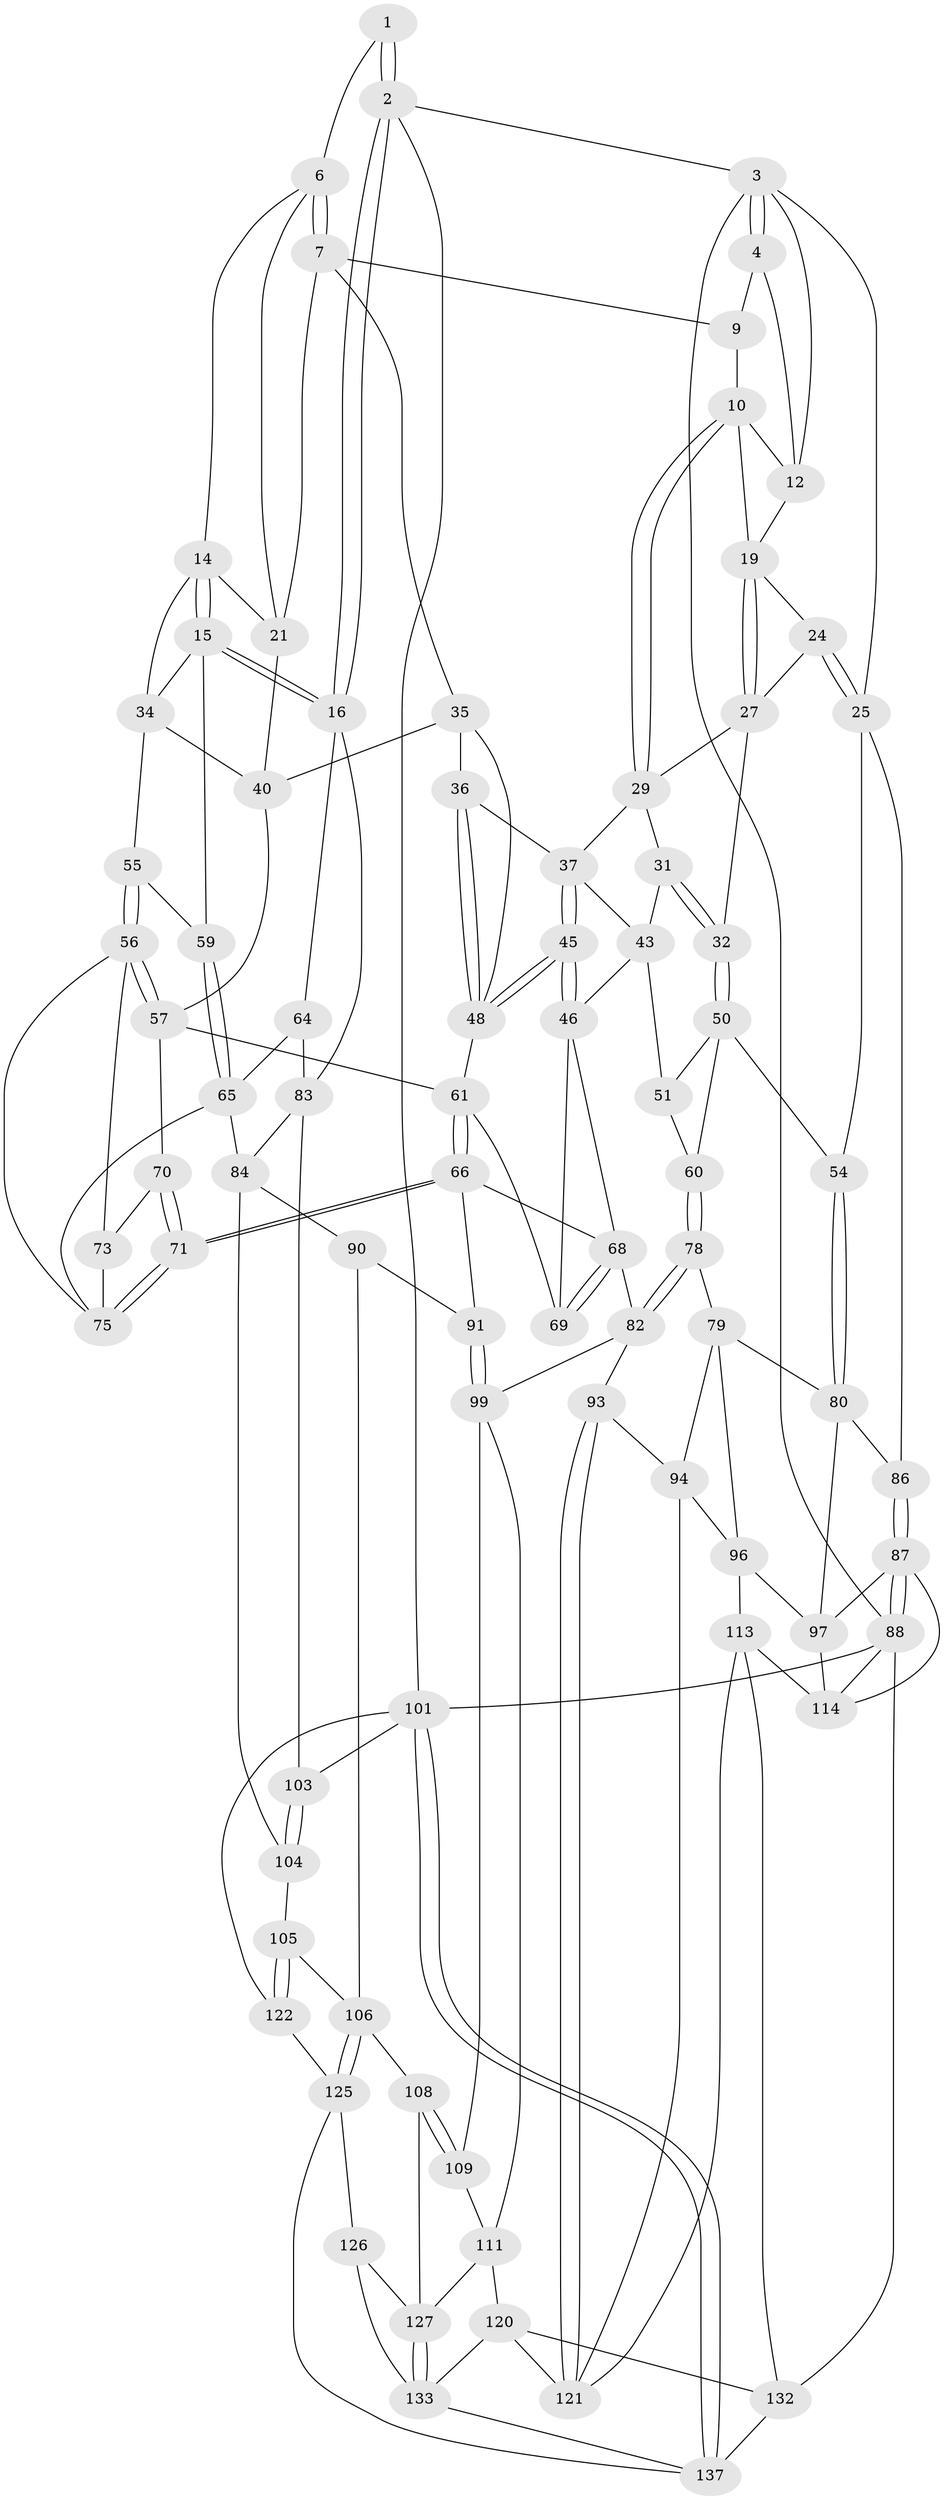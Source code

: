 // Generated by graph-tools (version 1.1) at 2025/24/03/03/25 07:24:32]
// undirected, 82 vertices, 186 edges
graph export_dot {
graph [start="1"]
  node [color=gray90,style=filled];
  1 [pos="+0.7335237982786319+0"];
  2 [pos="+1+0"];
  3 [pos="+0+0",super="+17"];
  4 [pos="+0.2586375821387622+0",super="+5"];
  6 [pos="+0.7976251299264511+0.022469187685507104",super="+13"];
  7 [pos="+0.636794306441773+0.13524971957095624",super="+8"];
  9 [pos="+0.5651838374533388+0.10776834733512065"];
  10 [pos="+0.40386092422729286+0.14301726330421866",super="+11"];
  12 [pos="+0.25226502864741074+0",super="+18"];
  14 [pos="+0.8908204428441175+0.07886436088182094",super="+23"];
  15 [pos="+1+0.12005145024813961",super="+33"];
  16 [pos="+1+0.11362093606215576",super="+63"];
  19 [pos="+0.242917444655249+0.08587708770477018",super="+20"];
  21 [pos="+0.7705463779964705+0.18050489750452325",super="+22"];
  24 [pos="+0.08178845338956661+0.23175819238182327"];
  25 [pos="+0.00019758070291480762+0.2664081276109917",super="+26"];
  27 [pos="+0.24511850714991038+0.13726813107544367",super="+28"];
  29 [pos="+0.36065171219770426+0.20288116949089519",super="+30"];
  31 [pos="+0.253809697593724+0.25446678198056605",super="+44"];
  32 [pos="+0.2159432330278057+0.30401035553002703"];
  34 [pos="+0.8790797880571928+0.21676300204759694",super="+39"];
  35 [pos="+0.571609637142182+0.16075240951621853",super="+42"];
  36 [pos="+0.5048478096708219+0.22270009847491537"];
  37 [pos="+0.41062740240845713+0.23340873500610096",super="+38"];
  40 [pos="+0.7494972087258158+0.2690798202990336",super="+41"];
  43 [pos="+0.344908596827923+0.2498644077597072",super="+47"];
  45 [pos="+0.453995317709854+0.35272498092667437"];
  46 [pos="+0.3910501140549512+0.4033330911225688",super="+72"];
  48 [pos="+0.4550449087555816+0.3523050773701662",super="+49"];
  50 [pos="+0.21886458545714335+0.3105423812227492",super="+53"];
  51 [pos="+0.2968143675434527+0.2812855660609838",super="+52"];
  54 [pos="+0.11657336819967097+0.4315988850042639"];
  55 [pos="+0.8169460149978862+0.3688394531981637"];
  56 [pos="+0.806342095220231+0.39972923921636355",super="+74"];
  57 [pos="+0.6364391747424905+0.3517569659194598",super="+58"];
  59 [pos="+0.9581221538566418+0.3017652880188049"];
  60 [pos="+0.3130344320038608+0.4069303575073928"];
  61 [pos="+0.5849908020663497+0.3807557257649403",super="+62"];
  64 [pos="+0.9808501744209571+0.4680259384037669"];
  65 [pos="+0.9461796940253064+0.45701321300934217",super="+76"];
  66 [pos="+0.593989665268425+0.551689701776956",super="+67"];
  68 [pos="+0.5415977466574621+0.5620514990118565",super="+81"];
  69 [pos="+0.5427935500854039+0.4288892406847561"];
  70 [pos="+0.6479354452283793+0.393783272288242"];
  71 [pos="+0.6173484980481938+0.528359099232187"];
  73 [pos="+0.6653111004672403+0.4101614979790688"];
  75 [pos="+0.7074982040701553+0.4848582935474709",super="+77"];
  78 [pos="+0.25649970733609745+0.5307652564677956"];
  79 [pos="+0.11193548545531086+0.5317382337203165",super="+95"];
  80 [pos="+0.10036352044165618+0.5262854127305115",super="+85"];
  82 [pos="+0.35882276655521644+0.6823804824848109",super="+92"];
  83 [pos="+0.96653857010156+0.604238475662077",super="+98"];
  84 [pos="+0.8362775395128986+0.5909219964945297",super="+89"];
  86 [pos="+0+0.6126787856634073"];
  87 [pos="+0+1",super="+118"];
  88 [pos="+0+1",super="+130"];
  90 [pos="+0.7031696181567851+0.6693220326357023"];
  91 [pos="+0.647888983554394+0.651468654024808"];
  93 [pos="+0.33313227545826507+0.7126079392070171"];
  94 [pos="+0.3170654985735744+0.7242957574739453",super="+117"];
  96 [pos="+0.06724921461038498+0.73491044276838",super="+112"];
  97 [pos="+0.05619023083183792+0.7310895791799675",super="+116"];
  99 [pos="+0.5687629371178494+0.7449825688006477",super="+100"];
  101 [pos="+1+1",super="+102"];
  103 [pos="+1+0.8991103878460904"];
  104 [pos="+0.8613434022600476+0.7033417566332371"];
  105 [pos="+0.8416199119469026+0.8057858451007229"];
  106 [pos="+0.7664520814225582+0.8178522370356811",super="+107"];
  108 [pos="+0.6590460927851979+0.8323262111274573",super="+123"];
  109 [pos="+0.5731569751200808+0.7571530377782122",super="+110"];
  111 [pos="+0.5028222364079808+0.870504107326818",super="+119"];
  113 [pos="+0.08462780460865575+0.8931640091388261",super="+131"];
  114 [pos="+0.08103841260157915+0.8930662607420339",super="+115"];
  120 [pos="+0.4886426582468336+0.8928727854207748",super="+134"];
  121 [pos="+0.47618667401973497+0.8931233578759652",super="+124"];
  122 [pos="+1+0.9815166024051731"];
  125 [pos="+0.7626899911355159+0.9102968017893488",super="+129"];
  126 [pos="+0.7403019431944811+0.9171646186617692"];
  127 [pos="+0.6466419706727058+0.8976284339286327",super="+128"];
  132 [pos="+0.24723653071750887+1",super="+135"];
  133 [pos="+0.6328199204823686+0.9245421538402718",super="+136"];
  137 [pos="+0.77217378506916+1",super="+138"];
  1 -- 2;
  1 -- 2;
  1 -- 6;
  2 -- 3;
  2 -- 16;
  2 -- 16;
  2 -- 101;
  3 -- 4;
  3 -- 4;
  3 -- 88;
  3 -- 25;
  3 -- 12;
  4 -- 12;
  4 -- 9;
  6 -- 7;
  6 -- 7;
  6 -- 21;
  6 -- 14;
  7 -- 9;
  7 -- 35;
  7 -- 21;
  9 -- 10;
  10 -- 29;
  10 -- 29;
  10 -- 19;
  10 -- 12;
  12 -- 19;
  14 -- 15;
  14 -- 15;
  14 -- 34;
  14 -- 21;
  15 -- 16;
  15 -- 16;
  15 -- 34;
  15 -- 59;
  16 -- 83;
  16 -- 64;
  19 -- 27;
  19 -- 27;
  19 -- 24;
  21 -- 40;
  24 -- 25;
  24 -- 25;
  24 -- 27;
  25 -- 54;
  25 -- 86;
  27 -- 32;
  27 -- 29;
  29 -- 37;
  29 -- 31;
  31 -- 32;
  31 -- 32;
  31 -- 43;
  32 -- 50;
  32 -- 50;
  34 -- 40;
  34 -- 55;
  35 -- 36;
  35 -- 40;
  35 -- 48;
  36 -- 37;
  36 -- 48;
  36 -- 48;
  37 -- 45;
  37 -- 45;
  37 -- 43;
  40 -- 57;
  43 -- 51;
  43 -- 46;
  45 -- 46;
  45 -- 46;
  45 -- 48;
  45 -- 48;
  46 -- 68;
  46 -- 69;
  48 -- 61;
  50 -- 51;
  50 -- 60;
  50 -- 54;
  51 -- 60;
  54 -- 80;
  54 -- 80;
  55 -- 56;
  55 -- 56;
  55 -- 59;
  56 -- 57;
  56 -- 57;
  56 -- 73;
  56 -- 75;
  57 -- 70;
  57 -- 61;
  59 -- 65;
  59 -- 65;
  60 -- 78;
  60 -- 78;
  61 -- 66;
  61 -- 66;
  61 -- 69;
  64 -- 65;
  64 -- 83;
  65 -- 75;
  65 -- 84;
  66 -- 71;
  66 -- 71;
  66 -- 91;
  66 -- 68;
  68 -- 69;
  68 -- 69;
  68 -- 82;
  70 -- 71;
  70 -- 71;
  70 -- 73;
  71 -- 75;
  71 -- 75;
  73 -- 75;
  78 -- 79;
  78 -- 82;
  78 -- 82;
  79 -- 80;
  79 -- 96;
  79 -- 94;
  80 -- 97;
  80 -- 86;
  82 -- 99;
  82 -- 93;
  83 -- 84;
  83 -- 103;
  84 -- 104;
  84 -- 90;
  86 -- 87;
  86 -- 87;
  87 -- 88;
  87 -- 88;
  87 -- 114;
  87 -- 97;
  88 -- 101;
  88 -- 114;
  88 -- 132;
  90 -- 91;
  90 -- 106;
  91 -- 99;
  91 -- 99;
  93 -- 94;
  93 -- 121;
  93 -- 121;
  94 -- 96;
  94 -- 121;
  96 -- 97;
  96 -- 113;
  97 -- 114;
  99 -- 109;
  99 -- 111;
  101 -- 137;
  101 -- 137;
  101 -- 122;
  101 -- 103;
  103 -- 104;
  103 -- 104;
  104 -- 105;
  105 -- 106;
  105 -- 122;
  105 -- 122;
  106 -- 125;
  106 -- 125;
  106 -- 108;
  108 -- 109 [weight=2];
  108 -- 109;
  108 -- 127;
  109 -- 111;
  111 -- 120;
  111 -- 127;
  113 -- 114;
  113 -- 132;
  113 -- 121;
  120 -- 121;
  120 -- 132;
  120 -- 133;
  122 -- 125;
  125 -- 126;
  125 -- 137;
  126 -- 127;
  126 -- 133;
  127 -- 133;
  127 -- 133;
  132 -- 137;
  133 -- 137;
}
